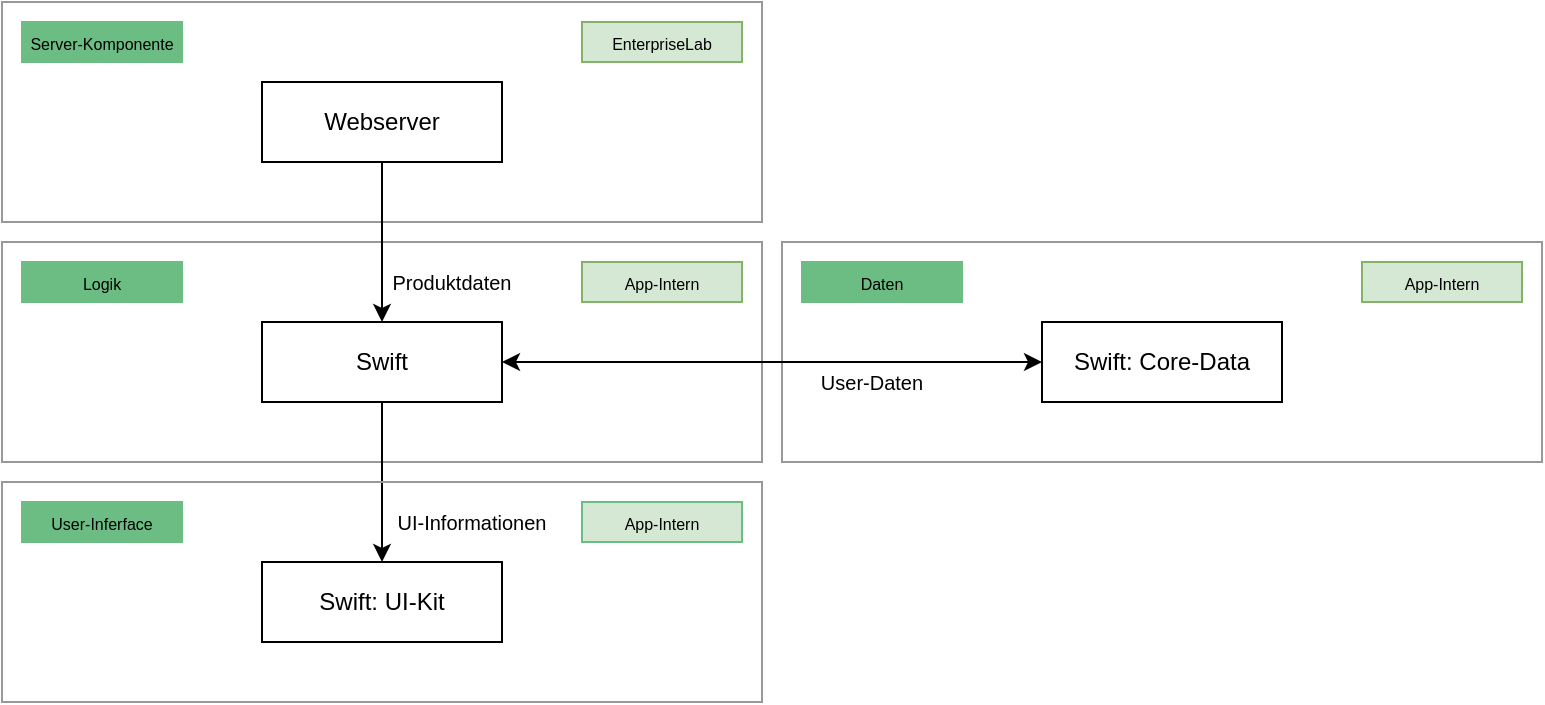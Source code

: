 <mxfile version="13.9.3" type="device"><diagram name="Page-1" id="9f46799a-70d6-7492-0946-bef42562c5a5"><mxGraphModel dx="1102" dy="626" grid="1" gridSize="10" guides="1" tooltips="1" connect="1" arrows="1" fold="1" page="1" pageScale="1" pageWidth="1100" pageHeight="850" background="#ffffff" math="0" shadow="0"><root><mxCell id="0"/><mxCell id="1" parent="0"/><mxCell id="rnQoojCK_K-IDgeDF5_b-13" value="" style="rounded=0;whiteSpace=wrap;html=1;fillColor=none;strokeColor=#999999;" vertex="1" parent="1"><mxGeometry x="500" y="280" width="380" height="110" as="geometry"/></mxCell><mxCell id="rnQoojCK_K-IDgeDF5_b-11" value="" style="rounded=0;whiteSpace=wrap;html=1;fillColor=none;strokeColor=#999999;" vertex="1" parent="1"><mxGeometry x="110" y="280" width="380" height="110" as="geometry"/></mxCell><mxCell id="rnQoojCK_K-IDgeDF5_b-9" value="" style="rounded=0;whiteSpace=wrap;html=1;fillColor=none;strokeColor=#999999;" vertex="1" parent="1"><mxGeometry x="110" y="160" width="380" height="110" as="geometry"/></mxCell><mxCell id="AY-vQj8qKB1tLMZR7BOE-4" value="&lt;font style=&quot;font-size: 8px&quot;&gt;EnterpriseLab&lt;/font&gt;" style="rounded=0;whiteSpace=wrap;html=1;fillColor=#d5e8d4;strokeColor=#82b366;" parent="1" vertex="1"><mxGeometry x="400" y="170" width="80" height="20" as="geometry"/></mxCell><mxCell id="AY-vQj8qKB1tLMZR7BOE-6" value="Webserver" style="rounded=0;whiteSpace=wrap;html=1;" parent="1" vertex="1"><mxGeometry x="240" y="200" width="120" height="40" as="geometry"/></mxCell><mxCell id="AY-vQj8qKB1tLMZR7BOE-7" value="Swift" style="rounded=0;whiteSpace=wrap;html=1;" parent="1" vertex="1"><mxGeometry x="240" y="320" width="120" height="40" as="geometry"/></mxCell><mxCell id="AY-vQj8qKB1tLMZR7BOE-9" value="&lt;font style=&quot;font-size: 8px&quot;&gt;Server-Komponente&lt;/font&gt;" style="rounded=0;whiteSpace=wrap;html=1;fillColor=#6CBD84;strokeColor=#6CBD84;" parent="1" vertex="1"><mxGeometry x="120" y="170" width="80" height="20" as="geometry"/></mxCell><mxCell id="AY-vQj8qKB1tLMZR7BOE-10" value="&lt;font style=&quot;font-size: 8px&quot;&gt;App-Intern&lt;/font&gt;" style="rounded=0;whiteSpace=wrap;html=1;fillColor=#d5e8d4;strokeColor=#82b366;" parent="1" vertex="1"><mxGeometry x="400" y="290" width="80" height="20" as="geometry"/></mxCell><mxCell id="AY-vQj8qKB1tLMZR7BOE-12" value="&lt;font style=&quot;font-size: 8px&quot;&gt;App-Intern&lt;/font&gt;" style="rounded=0;whiteSpace=wrap;html=1;fillColor=#d5e8d4;strokeColor=#6CBD84;" parent="1" vertex="1"><mxGeometry x="400" y="410" width="80" height="20" as="geometry"/></mxCell><mxCell id="AY-vQj8qKB1tLMZR7BOE-13" value="Swift: UI-Kit" style="rounded=0;whiteSpace=wrap;html=1;" parent="1" vertex="1"><mxGeometry x="240" y="440" width="120" height="40" as="geometry"/></mxCell><mxCell id="AY-vQj8qKB1tLMZR7BOE-15" value="&lt;font style=&quot;font-size: 8px&quot;&gt;Logik&lt;/font&gt;" style="rounded=0;whiteSpace=wrap;html=1;fillColor=#6CBD84;strokeColor=#6CBD84;" parent="1" vertex="1"><mxGeometry x="120" y="290" width="80" height="20" as="geometry"/></mxCell><mxCell id="AY-vQj8qKB1tLMZR7BOE-16" value="&lt;font style=&quot;font-size: 8px&quot;&gt;Daten&lt;/font&gt;" style="rounded=0;whiteSpace=wrap;html=1;fillColor=#6CBD84;strokeColor=#6CBD84;" parent="1" vertex="1"><mxGeometry x="510" y="290" width="80" height="20" as="geometry"/></mxCell><mxCell id="AY-vQj8qKB1tLMZR7BOE-18" value="&lt;font style=&quot;font-size: 8px&quot;&gt;User-Inferface&lt;/font&gt;" style="rounded=0;whiteSpace=wrap;html=1;fillColor=#6CBD84;strokeColor=#6CBD84;" parent="1" vertex="1"><mxGeometry x="120" y="410" width="80" height="20" as="geometry"/></mxCell><mxCell id="AY-vQj8qKB1tLMZR7BOE-19" value="Swift: Core-Data" style="rounded=0;whiteSpace=wrap;html=1;" parent="1" vertex="1"><mxGeometry x="630" y="320" width="120" height="40" as="geometry"/></mxCell><mxCell id="AY-vQj8qKB1tLMZR7BOE-20" value="&lt;font style=&quot;font-size: 8px&quot;&gt;App-Intern&lt;/font&gt;" style="rounded=0;whiteSpace=wrap;html=1;fillColor=#d5e8d4;strokeColor=#82b366;" parent="1" vertex="1"><mxGeometry x="790" y="290" width="80" height="20" as="geometry"/></mxCell><mxCell id="rnQoojCK_K-IDgeDF5_b-1" value="" style="endArrow=classic;html=1;exitX=0.5;exitY=1;exitDx=0;exitDy=0;" edge="1" parent="1" source="AY-vQj8qKB1tLMZR7BOE-6" target="AY-vQj8qKB1tLMZR7BOE-7"><mxGeometry width="50" height="50" relative="1" as="geometry"><mxPoint x="520" y="470" as="sourcePoint"/><mxPoint x="570" y="420" as="targetPoint"/></mxGeometry></mxCell><mxCell id="rnQoojCK_K-IDgeDF5_b-2" value="" style="endArrow=classic;html=1;exitX=0.5;exitY=1;exitDx=0;exitDy=0;entryX=0.5;entryY=0;entryDx=0;entryDy=0;" edge="1" parent="1" source="AY-vQj8qKB1tLMZR7BOE-7" target="AY-vQj8qKB1tLMZR7BOE-13"><mxGeometry width="50" height="50" relative="1" as="geometry"><mxPoint x="520" y="470" as="sourcePoint"/><mxPoint x="570" y="420" as="targetPoint"/></mxGeometry></mxCell><mxCell id="rnQoojCK_K-IDgeDF5_b-4" value="" style="endArrow=classic;startArrow=classic;html=1;exitX=1;exitY=0.5;exitDx=0;exitDy=0;entryX=0;entryY=0.5;entryDx=0;entryDy=0;" edge="1" parent="1" source="AY-vQj8qKB1tLMZR7BOE-7" target="AY-vQj8qKB1tLMZR7BOE-19"><mxGeometry width="50" height="50" relative="1" as="geometry"><mxPoint x="520" y="470" as="sourcePoint"/><mxPoint x="570" y="420" as="targetPoint"/></mxGeometry></mxCell><mxCell id="rnQoojCK_K-IDgeDF5_b-5" value="&lt;font style=&quot;font-size: 10px&quot;&gt;Produktdaten&lt;/font&gt;" style="text;html=1;strokeColor=none;fillColor=none;align=center;verticalAlign=middle;whiteSpace=wrap;rounded=0;" vertex="1" parent="1"><mxGeometry x="290" y="290" width="90" height="20" as="geometry"/></mxCell><mxCell id="rnQoojCK_K-IDgeDF5_b-6" value="&lt;font style=&quot;font-size: 10px&quot;&gt;User-Daten&lt;/font&gt;" style="text;html=1;strokeColor=none;fillColor=none;align=center;verticalAlign=middle;whiteSpace=wrap;rounded=0;" vertex="1" parent="1"><mxGeometry x="500" y="340" width="90" height="20" as="geometry"/></mxCell><mxCell id="rnQoojCK_K-IDgeDF5_b-7" value="&lt;font style=&quot;font-size: 10px&quot;&gt;UI-Informationen&lt;/font&gt;" style="text;html=1;strokeColor=none;fillColor=none;align=center;verticalAlign=middle;whiteSpace=wrap;rounded=0;" vertex="1" parent="1"><mxGeometry x="290" y="410" width="110" height="20" as="geometry"/></mxCell><mxCell id="rnQoojCK_K-IDgeDF5_b-12" value="" style="rounded=0;whiteSpace=wrap;html=1;fillColor=none;strokeColor=#999999;" vertex="1" parent="1"><mxGeometry x="110" y="400" width="380" height="110" as="geometry"/></mxCell></root></mxGraphModel></diagram></mxfile>